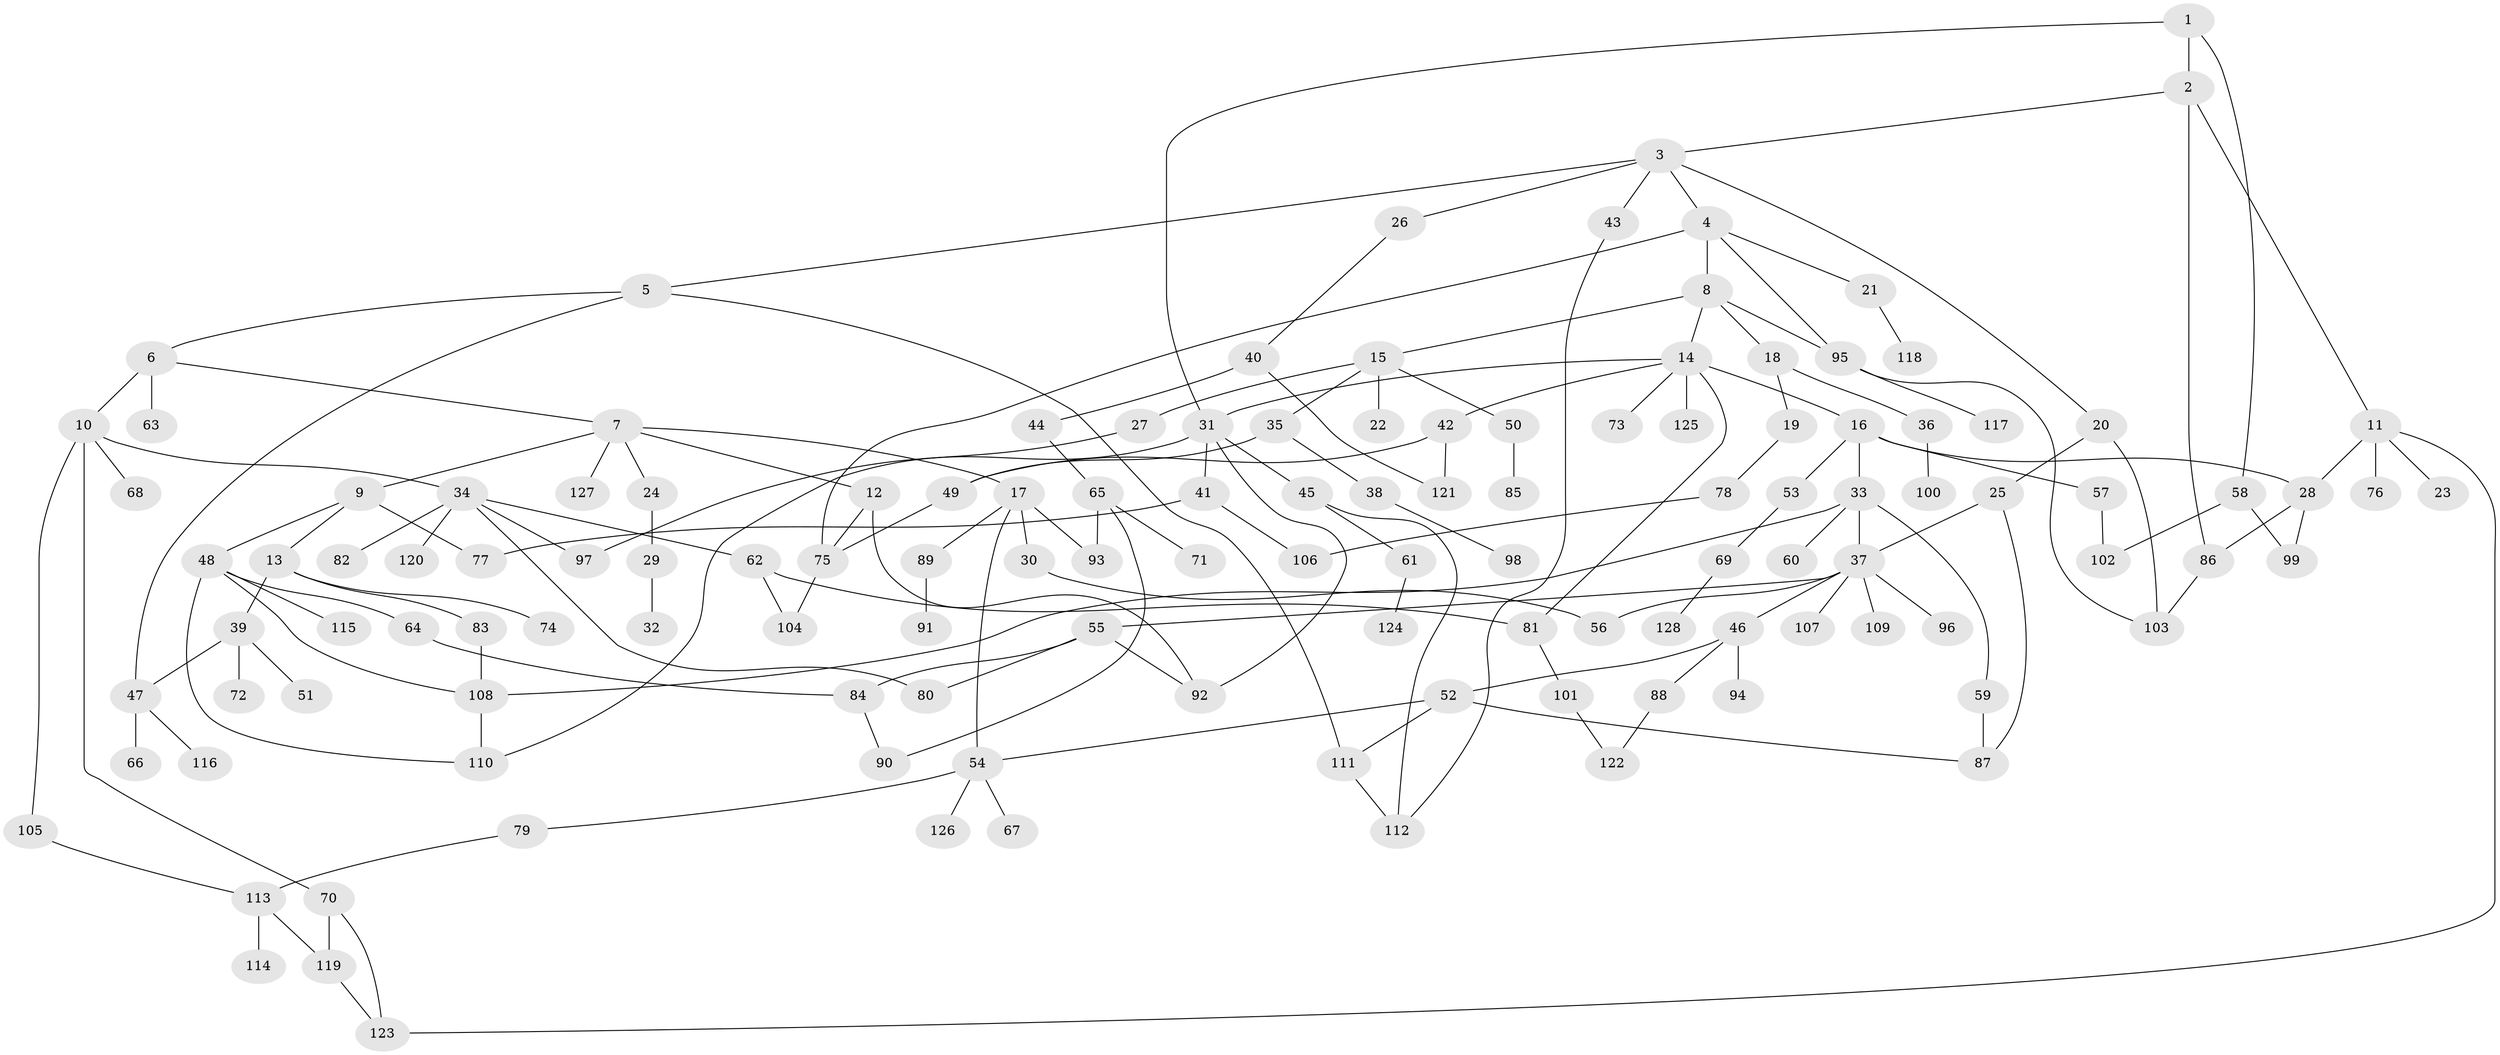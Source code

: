 // Generated by graph-tools (version 1.1) at 2025/42/03/09/25 04:42:52]
// undirected, 128 vertices, 168 edges
graph export_dot {
graph [start="1"]
  node [color=gray90,style=filled];
  1;
  2;
  3;
  4;
  5;
  6;
  7;
  8;
  9;
  10;
  11;
  12;
  13;
  14;
  15;
  16;
  17;
  18;
  19;
  20;
  21;
  22;
  23;
  24;
  25;
  26;
  27;
  28;
  29;
  30;
  31;
  32;
  33;
  34;
  35;
  36;
  37;
  38;
  39;
  40;
  41;
  42;
  43;
  44;
  45;
  46;
  47;
  48;
  49;
  50;
  51;
  52;
  53;
  54;
  55;
  56;
  57;
  58;
  59;
  60;
  61;
  62;
  63;
  64;
  65;
  66;
  67;
  68;
  69;
  70;
  71;
  72;
  73;
  74;
  75;
  76;
  77;
  78;
  79;
  80;
  81;
  82;
  83;
  84;
  85;
  86;
  87;
  88;
  89;
  90;
  91;
  92;
  93;
  94;
  95;
  96;
  97;
  98;
  99;
  100;
  101;
  102;
  103;
  104;
  105;
  106;
  107;
  108;
  109;
  110;
  111;
  112;
  113;
  114;
  115;
  116;
  117;
  118;
  119;
  120;
  121;
  122;
  123;
  124;
  125;
  126;
  127;
  128;
  1 -- 2;
  1 -- 31;
  1 -- 58;
  2 -- 3;
  2 -- 11;
  2 -- 86;
  3 -- 4;
  3 -- 5;
  3 -- 20;
  3 -- 26;
  3 -- 43;
  4 -- 8;
  4 -- 21;
  4 -- 95;
  4 -- 75;
  5 -- 6;
  5 -- 47;
  5 -- 111;
  6 -- 7;
  6 -- 10;
  6 -- 63;
  7 -- 9;
  7 -- 12;
  7 -- 17;
  7 -- 24;
  7 -- 127;
  8 -- 14;
  8 -- 15;
  8 -- 18;
  8 -- 95;
  9 -- 13;
  9 -- 48;
  9 -- 77;
  10 -- 34;
  10 -- 68;
  10 -- 70;
  10 -- 105;
  11 -- 23;
  11 -- 28;
  11 -- 76;
  11 -- 123;
  12 -- 92;
  12 -- 75;
  13 -- 39;
  13 -- 74;
  13 -- 83;
  14 -- 16;
  14 -- 42;
  14 -- 73;
  14 -- 81;
  14 -- 125;
  14 -- 31;
  15 -- 22;
  15 -- 27;
  15 -- 35;
  15 -- 50;
  16 -- 33;
  16 -- 53;
  16 -- 57;
  16 -- 28;
  17 -- 30;
  17 -- 54;
  17 -- 89;
  17 -- 93;
  18 -- 19;
  18 -- 36;
  19 -- 78;
  20 -- 25;
  20 -- 103;
  21 -- 118;
  24 -- 29;
  25 -- 87;
  25 -- 37;
  26 -- 40;
  27 -- 97;
  28 -- 99;
  28 -- 86;
  29 -- 32;
  30 -- 56;
  31 -- 41;
  31 -- 45;
  31 -- 92;
  31 -- 110;
  33 -- 37;
  33 -- 59;
  33 -- 60;
  33 -- 108;
  34 -- 62;
  34 -- 80;
  34 -- 82;
  34 -- 97;
  34 -- 120;
  35 -- 38;
  35 -- 49;
  36 -- 100;
  37 -- 46;
  37 -- 55;
  37 -- 56;
  37 -- 96;
  37 -- 107;
  37 -- 109;
  38 -- 98;
  39 -- 51;
  39 -- 72;
  39 -- 47;
  40 -- 44;
  40 -- 121;
  41 -- 77;
  41 -- 106;
  42 -- 121;
  42 -- 49;
  43 -- 112;
  44 -- 65;
  45 -- 61;
  45 -- 112;
  46 -- 52;
  46 -- 88;
  46 -- 94;
  47 -- 66;
  47 -- 116;
  48 -- 64;
  48 -- 115;
  48 -- 108;
  48 -- 110;
  49 -- 75;
  50 -- 85;
  52 -- 87;
  52 -- 54;
  52 -- 111;
  53 -- 69;
  54 -- 67;
  54 -- 79;
  54 -- 126;
  55 -- 92;
  55 -- 84;
  55 -- 80;
  57 -- 102;
  58 -- 99;
  58 -- 102;
  59 -- 87;
  61 -- 124;
  62 -- 104;
  62 -- 81;
  64 -- 84;
  65 -- 71;
  65 -- 90;
  65 -- 93;
  69 -- 128;
  70 -- 119;
  70 -- 123;
  75 -- 104;
  78 -- 106;
  79 -- 113;
  81 -- 101;
  83 -- 108;
  84 -- 90;
  86 -- 103;
  88 -- 122;
  89 -- 91;
  95 -- 117;
  95 -- 103;
  101 -- 122;
  105 -- 113;
  108 -- 110;
  111 -- 112;
  113 -- 114;
  113 -- 119;
  119 -- 123;
}
